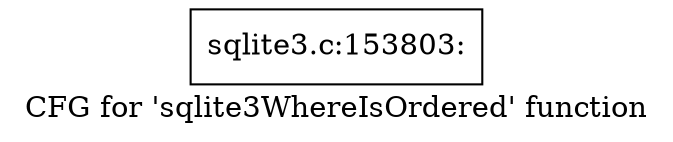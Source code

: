digraph "CFG for 'sqlite3WhereIsOrdered' function" {
	label="CFG for 'sqlite3WhereIsOrdered' function";

	Node0x55c0f9a71880 [shape=record,label="{sqlite3.c:153803:}"];
}
